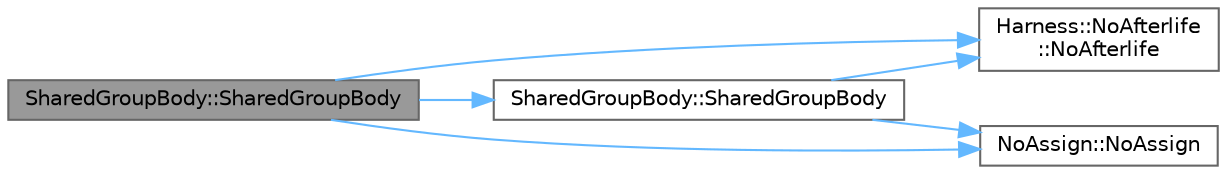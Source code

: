 digraph "SharedGroupBody::SharedGroupBody"
{
 // LATEX_PDF_SIZE
  bgcolor="transparent";
  edge [fontname=Helvetica,fontsize=10,labelfontname=Helvetica,labelfontsize=10];
  node [fontname=Helvetica,fontsize=10,shape=box,height=0.2,width=0.4];
  rankdir="LR";
  Node1 [id="Node000001",label="SharedGroupBody::SharedGroupBody",height=0.2,width=0.4,color="gray40", fillcolor="grey60", style="filled", fontcolor="black",tooltip=" "];
  Node1 -> Node2 [id="edge6_Node000001_Node000002",color="steelblue1",style="solid",tooltip=" "];
  Node2 [id="Node000002",label="Harness::NoAfterlife\l::NoAfterlife",height=0.2,width=0.4,color="grey40", fillcolor="white", style="filled",URL="$class_harness_1_1_no_afterlife.html#a798d25e3763f1e6f65f934c8c2a7020f",tooltip=" "];
  Node1 -> Node3 [id="edge7_Node000001_Node000003",color="steelblue1",style="solid",tooltip=" "];
  Node3 [id="Node000003",label="NoAssign::NoAssign",height=0.2,width=0.4,color="grey40", fillcolor="white", style="filled",URL="$class_no_assign.html#acb5f52ed820065725301a8152ccc2eb3",tooltip=" "];
  Node1 -> Node4 [id="edge8_Node000001_Node000004",color="steelblue1",style="solid",tooltip=" "];
  Node4 [id="Node000004",label="SharedGroupBody::SharedGroupBody",height=0.2,width=0.4,color="grey40", fillcolor="white", style="filled",URL="$class_shared_group_body.html#ade59cfd5facf15caadc08df03c1cd4ee",tooltip=" "];
  Node4 -> Node2 [id="edge9_Node000004_Node000002",color="steelblue1",style="solid",tooltip=" "];
  Node4 -> Node3 [id="edge10_Node000004_Node000003",color="steelblue1",style="solid",tooltip=" "];
}
